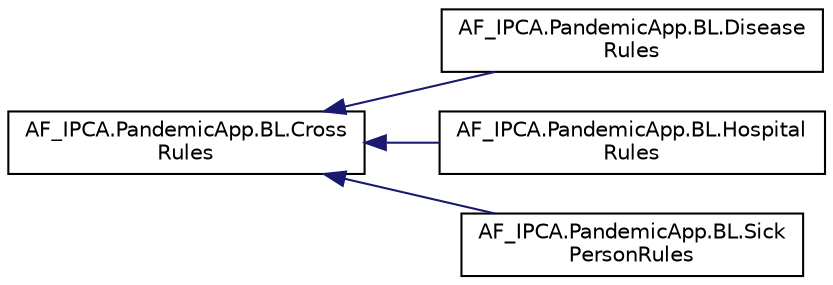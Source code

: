 digraph "Graphical Class Hierarchy"
{
 // LATEX_PDF_SIZE
  edge [fontname="Helvetica",fontsize="10",labelfontname="Helvetica",labelfontsize="10"];
  node [fontname="Helvetica",fontsize="10",shape=record];
  rankdir="LR";
  Node0 [label="AF_IPCA.PandemicApp.BL.Cross\lRules",height=0.2,width=0.4,color="black", fillcolor="white", style="filled",URL="$dc/d83/class_a_f___i_p_c_a_1_1_pandemic_app_1_1_b_l_1_1_cross_rules.html",tooltip="this class stores the rules that are common to the classes at this level"];
  Node0 -> Node1 [dir="back",color="midnightblue",fontsize="10",style="solid",fontname="Helvetica"];
  Node1 [label="AF_IPCA.PandemicApp.BL.Disease\lRules",height=0.2,width=0.4,color="black", fillcolor="white", style="filled",URL="$da/da5/class_a_f___i_p_c_a_1_1_pandemic_app_1_1_b_l_1_1_disease_rules.html",tooltip="This class mediates the logic on the process realated to diseases"];
  Node0 -> Node2 [dir="back",color="midnightblue",fontsize="10",style="solid",fontname="Helvetica"];
  Node2 [label="AF_IPCA.PandemicApp.BL.Hospital\lRules",height=0.2,width=0.4,color="black", fillcolor="white", style="filled",URL="$df/d72/class_a_f___i_p_c_a_1_1_pandemic_app_1_1_b_l_1_1_hospital_rules.html",tooltip="This class handles the logic and rules in the hospitals portfolio"];
  Node0 -> Node3 [dir="back",color="midnightblue",fontsize="10",style="solid",fontname="Helvetica"];
  Node3 [label="AF_IPCA.PandemicApp.BL.Sick\lPersonRules",height=0.2,width=0.4,color="black", fillcolor="white", style="filled",URL="$d4/d30/class_a_f___i_p_c_a_1_1_pandemic_app_1_1_b_l_1_1_sick_person_rules.html",tooltip="This class handles the comunication between frontend and data"];
}
